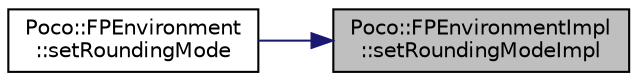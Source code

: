 digraph "Poco::FPEnvironmentImpl::setRoundingModeImpl"
{
 // LATEX_PDF_SIZE
  edge [fontname="Helvetica",fontsize="10",labelfontname="Helvetica",labelfontsize="10"];
  node [fontname="Helvetica",fontsize="10",shape=record];
  rankdir="RL";
  Node1 [label="Poco::FPEnvironmentImpl\l::setRoundingModeImpl",height=0.2,width=0.4,color="black", fillcolor="grey75", style="filled", fontcolor="black",tooltip=" "];
  Node1 -> Node2 [dir="back",color="midnightblue",fontsize="10",style="solid"];
  Node2 [label="Poco::FPEnvironment\l::setRoundingMode",height=0.2,width=0.4,color="black", fillcolor="white", style="filled",URL="$classPoco_1_1FPEnvironment.html#a371cfed2eaa71a5dabaac8572408a4d0",tooltip="Returns true iff the given flag is set."];
}
